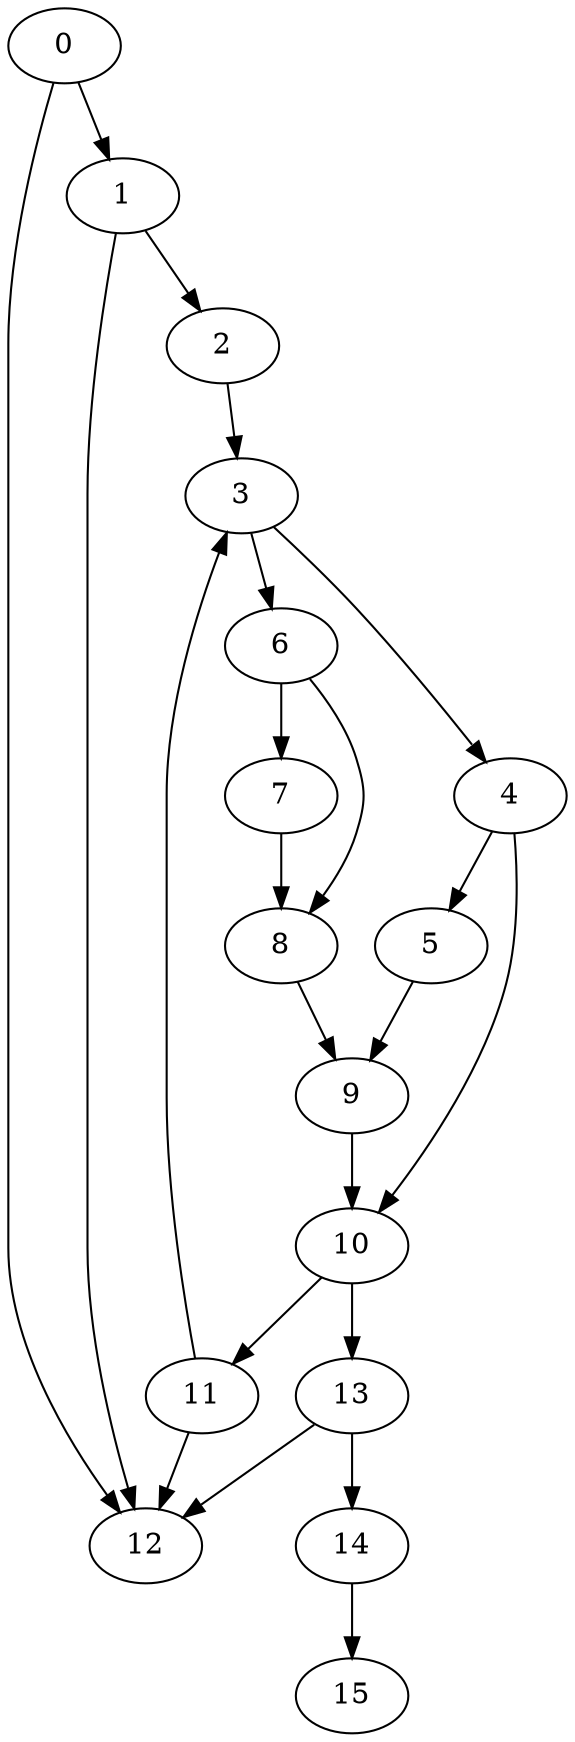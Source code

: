 digraph {
	0
	1
	2
	3
	4
	5
	6
	7
	8
	9
	10
	11
	12
	13
	14
	15
	6 -> 8
	7 -> 8
	1 -> 2
	5 -> 9
	8 -> 9
	10 -> 11
	3 -> 4
	4 -> 5
	3 -> 6
	6 -> 7
	4 -> 10
	9 -> 10
	0 -> 1
	2 -> 3
	11 -> 3
	14 -> 15
	13 -> 12
	0 -> 12
	1 -> 12
	11 -> 12
	10 -> 13
	13 -> 14
}
